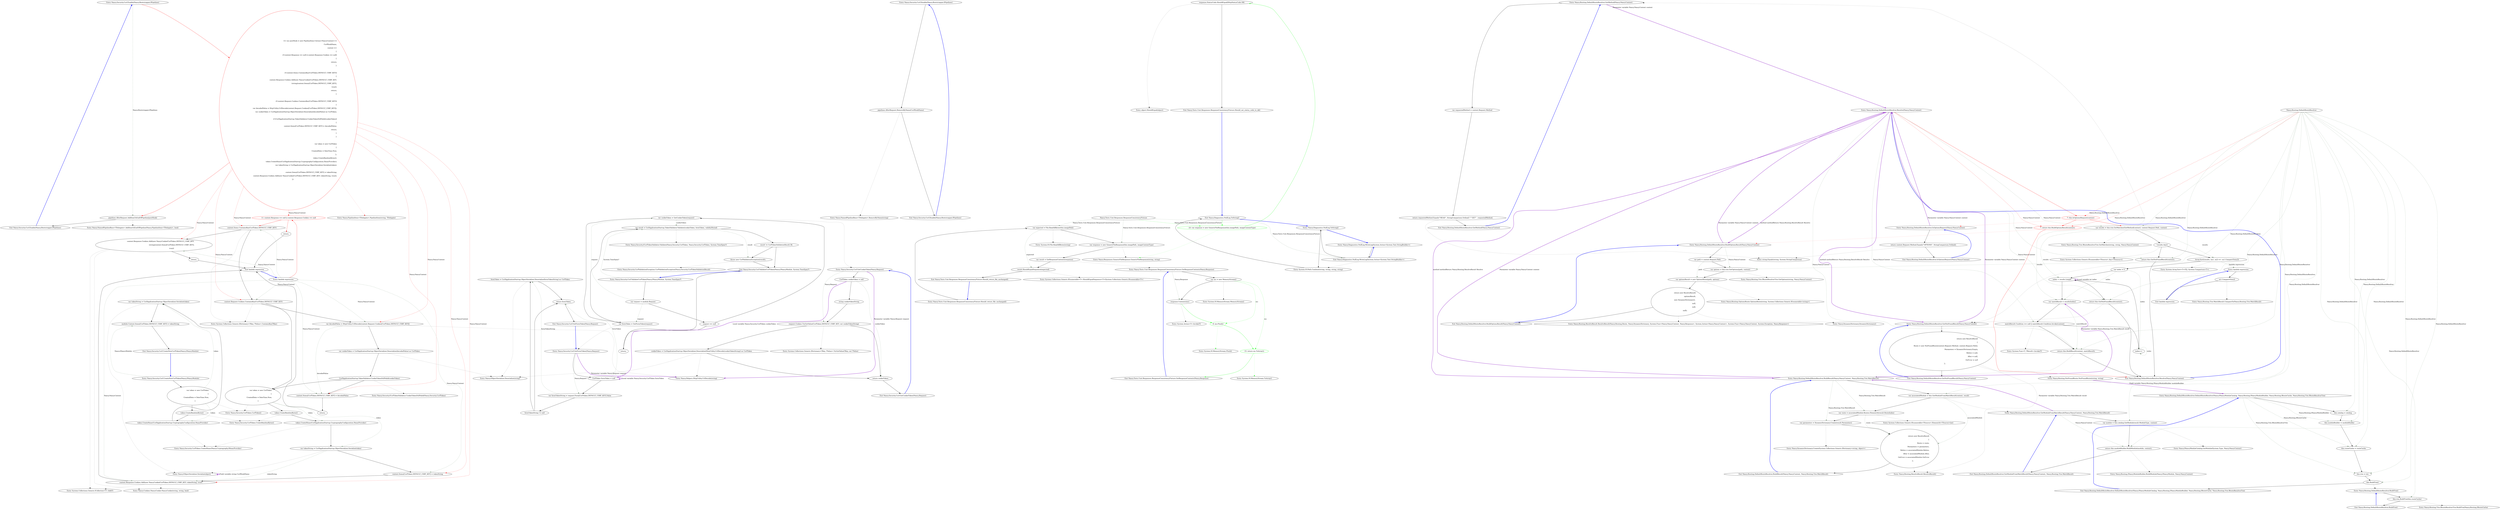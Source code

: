 digraph  {
n0 [cluster="Nancy.Security.Csrf.Enable(Nancy.Bootstrapper.IPipelines)", label="Entry Nancy.Security.Csrf.Enable(Nancy.Bootstrapper.IPipelines)", span="19-19"];
n1 [cluster="Nancy.Security.Csrf.Enable(Nancy.Bootstrapper.IPipelines)", color=red, community=0, label="13: var postHook = new PipelineItem<Action<NancyContext>>(\r\n                CsrfHookName,\r\n                context =>\r\n                {\r\n                    if (context.Response == null || context.Response.Cookies == null)\r\n                    {\r\n                        return;\r\n                    }\r\n\r\n                    if (context.Items.ContainsKey(CsrfToken.DEFAULT_CSRF_KEY))\r\n                    {\r\n                        context.Response.Cookies.Add(new NancyCookie(CsrfToken.DEFAULT_CSRF_KEY,\r\n                                                                     (string)context.Items[CsrfToken.DEFAULT_CSRF_KEY],\r\n                                                                     true));\r\n                        return;\r\n                    }\r\n\r\n                    if (context.Request.Cookies.ContainsKey(CsrfToken.DEFAULT_CSRF_KEY))\r\n                    {\r\n                        var decodedValue = HttpUtility.UrlDecode(context.Request.Cookies[CsrfToken.DEFAULT_CSRF_KEY]);\r\n                        var cookieToken = CsrfApplicationStartup.ObjectSerializer.Deserialize(decodedValue) as CsrfToken;\r\n\r\n                        if (CsrfApplicationStartup.TokenValidator.CookieTokenStillValid(cookieToken))\r\n                        {\r\n                            context.Items[CsrfToken.DEFAULT_CSRF_KEY] = decodedValue;\r\n                            return;\r\n                        }\r\n                    }\r\n\r\n                    var token = new CsrfToken\r\n                    {\r\n                        CreatedDate = DateTime.Now,\r\n                    };\r\n                    token.CreateRandomBytes();\r\n                    token.CreateHmac(CsrfApplicationStartup.CryptographyConfiguration.HmacProvider);\r\n                    var tokenString = CsrfApplicationStartup.ObjectSerializer.Serialize(token);\r\n\r\n                    context.Items[CsrfToken.DEFAULT_CSRF_KEY] = tokenString;\r\n                    context.Response.Cookies.Add(new NancyCookie(CsrfToken.DEFAULT_CSRF_KEY, tokenString, true));\r\n                })", span="21-60"];
n2 [cluster="Nancy.Security.Csrf.Enable(Nancy.Bootstrapper.IPipelines)", label="pipelines.AfterRequest.AddItemToEndOfPipeline(postHook)", span="62-62"];
n4 [cluster="Nancy.PipelineItem<TDelegate>.PipelineItem(string, TDelegate)", label="Entry Nancy.PipelineItem<TDelegate>.PipelineItem(string, TDelegate)", span="10-10"];
n7 [cluster="lambda expression", color=red, community=0, label="11: context.Response == null || context.Response.Cookies == null", span="25-25"];
n9 [cluster="lambda expression", label="context.Items.ContainsKey(CsrfToken.DEFAULT_CSRF_KEY)", span="30-30"];
n10 [cluster="lambda expression", label="context.Response.Cookies.Add(new NancyCookie(CsrfToken.DEFAULT_CSRF_KEY,\r\n                                                                     (string)context.Items[CsrfToken.DEFAULT_CSRF_KEY],\r\n                                                                     true))", span="32-34"];
n12 [cluster="lambda expression", label="context.Request.Cookies.ContainsKey(CsrfToken.DEFAULT_CSRF_KEY)", span="38-38"];
n13 [cluster="lambda expression", label="var decodedValue = HttpUtility.UrlDecode(context.Request.Cookies[CsrfToken.DEFAULT_CSRF_KEY])", span="40-40"];
n16 [cluster="lambda expression", label="context.Items[CsrfToken.DEFAULT_CSRF_KEY] = decodedValue", span="45-45"];
n22 [cluster="lambda expression", label="context.Items[CsrfToken.DEFAULT_CSRF_KEY] = tokenString", span="58-58"];
n23 [cluster="lambda expression", label="context.Response.Cookies.Add(new NancyCookie(CsrfToken.DEFAULT_CSRF_KEY, tokenString, true))", span="59-59"];
n3 [cluster="Nancy.Security.Csrf.Enable(Nancy.Bootstrapper.IPipelines)", label="Exit Nancy.Security.Csrf.Enable(Nancy.Bootstrapper.IPipelines)", span="19-19"];
n5 [cluster="Nancy.NamedPipelineBase<TDelegate>.AddItemToEndOfPipeline(Nancy.PipelineItem<TDelegate>, bool)", label="Entry Nancy.NamedPipelineBase<TDelegate>.AddItemToEndOfPipeline(Nancy.PipelineItem<TDelegate>, bool)", span="80-80"];
n6 [cluster="lambda expression", label="Entry lambda expression", span="23-60"];
n8 [cluster="lambda expression", label="return;", span="27-27"];
n25 [cluster="System.Collections.Generic.IDictionary<TKey, TValue>.ContainsKey(TKey)", label="Entry System.Collections.Generic.IDictionary<TKey, TValue>.ContainsKey(TKey)", span="0-0"];
n11 [cluster="lambda expression", label="return;", span="35-35"];
n26 [cluster="Nancy.Cookies.NancyCookie.NancyCookie(string, string, bool)", label="Entry Nancy.Cookies.NancyCookie.NancyCookie(string, string, bool)", span="15-15"];
n27 [cluster="System.Collections.Generic.ICollection<T>.Add(T)", label="Entry System.Collections.Generic.ICollection<T>.Add(T)", span="0-0"];
n18 [cluster="lambda expression", label="var token = new CsrfToken\r\n                    {\r\n                        CreatedDate = DateTime.Now,\r\n                    }", span="50-53"];
n14 [cluster="lambda expression", label="var cookieToken = CsrfApplicationStartup.ObjectSerializer.Deserialize(decodedValue) as CsrfToken", span="41-41"];
n28 [cluster="Nancy.Helpers.HttpUtility.UrlDecode(string)", label="Entry Nancy.Helpers.HttpUtility.UrlDecode(string)", span="103-103"];
n15 [cluster="lambda expression", label="CsrfApplicationStartup.TokenValidator.CookieTokenStillValid(cookieToken)", span="43-43"];
n29 [cluster="Nancy.IObjectSerializer.Deserialize(string)", label="Entry Nancy.IObjectSerializer.Deserialize(string)", span="19-19"];
n30 [cluster="Nancy.Security.ICsrfTokenValidator.CookieTokenStillValid(Nancy.Security.CsrfToken)", label="Entry Nancy.Security.ICsrfTokenValidator.CookieTokenStillValid(Nancy.Security.CsrfToken)", span="23-23"];
n17 [cluster="lambda expression", label="return;", span="46-46"];
n19 [cluster="lambda expression", label="token.CreateRandomBytes()", span="54-54"];
n31 [cluster="Nancy.Security.CsrfToken.CsrfToken()", label="Entry Nancy.Security.CsrfToken.CsrfToken()", span="9-9"];
n20 [cluster="lambda expression", label="token.CreateHmac(CsrfApplicationStartup.CryptographyConfiguration.HmacProvider)", span="55-55"];
n21 [cluster="lambda expression", label="var tokenString = CsrfApplicationStartup.ObjectSerializer.Serialize(token)", span="56-56"];
n32 [cluster="Nancy.Security.CsrfToken.CreateRandomBytes()", label="Entry Nancy.Security.CsrfToken.CreateRandomBytes()", span="40-40"];
n33 [cluster="Nancy.Security.CsrfToken.CreateHmac(Nancy.Cryptography.IHmacProvider)", label="Entry Nancy.Security.CsrfToken.CreateHmac(Nancy.Cryptography.IHmacProvider)", span="31-31"];
n34 [cluster="Nancy.IObjectSerializer.Serialize(object)", label="Entry Nancy.IObjectSerializer.Serialize(object)", span="12-12"];
n24 [cluster="lambda expression", label="Exit lambda expression", span="23-60"];
n35 [cluster="Nancy.Security.Csrf.Disable(Nancy.Bootstrapper.IPipelines)", label="Entry Nancy.Security.Csrf.Disable(Nancy.Bootstrapper.IPipelines)", span="69-69"];
n36 [cluster="Nancy.Security.Csrf.Disable(Nancy.Bootstrapper.IPipelines)", label="pipelines.AfterRequest.RemoveByName(CsrfHookName)", span="71-71"];
n37 [cluster="Nancy.Security.Csrf.Disable(Nancy.Bootstrapper.IPipelines)", label="Exit Nancy.Security.Csrf.Disable(Nancy.Bootstrapper.IPipelines)", span="69-69"];
n38 [cluster="Nancy.NamedPipelineBase<TDelegate>.RemoveByName(string)", label="Entry Nancy.NamedPipelineBase<TDelegate>.RemoveByName(string)", span="196-196"];
n39 [cluster="Nancy.Security.Csrf.CreateNewCsrfToken(Nancy.INancyModule)", label="Entry Nancy.Security.Csrf.CreateNewCsrfToken(Nancy.INancyModule)", span="80-80"];
n40 [cluster="Nancy.Security.Csrf.CreateNewCsrfToken(Nancy.INancyModule)", label="var token = new CsrfToken\r\n            {\r\n                CreatedDate = DateTime.Now,\r\n            }", span="82-85"];
n44 [cluster="Nancy.Security.Csrf.CreateNewCsrfToken(Nancy.INancyModule)", label="module.Context.Items[CsrfToken.DEFAULT_CSRF_KEY] = tokenString", span="91-91"];
n41 [cluster="Nancy.Security.Csrf.CreateNewCsrfToken(Nancy.INancyModule)", label="token.CreateRandomBytes()", span="86-86"];
n42 [cluster="Nancy.Security.Csrf.CreateNewCsrfToken(Nancy.INancyModule)", label="token.CreateHmac(CsrfApplicationStartup.CryptographyConfiguration.HmacProvider)", span="87-87"];
n43 [cluster="Nancy.Security.Csrf.CreateNewCsrfToken(Nancy.INancyModule)", label="var tokenString = CsrfApplicationStartup.ObjectSerializer.Serialize(token)", span="89-89"];
n45 [cluster="Nancy.Security.Csrf.CreateNewCsrfToken(Nancy.INancyModule)", label="Exit Nancy.Security.Csrf.CreateNewCsrfToken(Nancy.INancyModule)", span="80-80"];
n46 [cluster="Nancy.Security.Csrf.ValidateCsrfToken(Nancy.INancyModule, System.TimeSpan?)", label="Entry Nancy.Security.Csrf.ValidateCsrfToken(Nancy.INancyModule, System.TimeSpan?)", span="101-101"];
n47 [cluster="Nancy.Security.Csrf.ValidateCsrfToken(Nancy.INancyModule, System.TimeSpan?)", label="var request = module.Request", span="103-103"];
n52 [cluster="Nancy.Security.Csrf.ValidateCsrfToken(Nancy.INancyModule, System.TimeSpan?)", label="var result = CsrfApplicationStartup.TokenValidator.Validate(cookieToken, formToken, validityPeriod)", span="113-113"];
n48 [cluster="Nancy.Security.Csrf.ValidateCsrfToken(Nancy.INancyModule, System.TimeSpan?)", label="request == null", span="105-105"];
n50 [cluster="Nancy.Security.Csrf.ValidateCsrfToken(Nancy.INancyModule, System.TimeSpan?)", label="var cookieToken = GetCookieToken(request)", span="110-110"];
n51 [cluster="Nancy.Security.Csrf.ValidateCsrfToken(Nancy.INancyModule, System.TimeSpan?)", label="var formToken = GetFormToken(request)", span="111-111"];
n49 [cluster="Nancy.Security.Csrf.ValidateCsrfToken(Nancy.INancyModule, System.TimeSpan?)", label="return;", span="107-107"];
n56 [cluster="Nancy.Security.Csrf.GetCookieToken(Nancy.Request)", label="Entry Nancy.Security.Csrf.GetCookieToken(Nancy.Request)", span="134-134"];
n57 [cluster="Nancy.Security.Csrf.GetFormToken(Nancy.Request)", label="Entry Nancy.Security.Csrf.GetFormToken(Nancy.Request)", span="121-121"];
n53 [cluster="Nancy.Security.Csrf.ValidateCsrfToken(Nancy.INancyModule, System.TimeSpan?)", label="result != CsrfTokenValidationResult.Ok", span="115-115"];
n58 [cluster="Nancy.Security.ICsrfTokenValidator.Validate(Nancy.Security.CsrfToken, Nancy.Security.CsrfToken, System.TimeSpan?)", label="Entry Nancy.Security.ICsrfTokenValidator.Validate(Nancy.Security.CsrfToken, Nancy.Security.CsrfToken, System.TimeSpan?)", span="16-16"];
n54 [cluster="Nancy.Security.Csrf.ValidateCsrfToken(Nancy.INancyModule, System.TimeSpan?)", label="throw new CsrfValidationException(result);", span="117-117"];
n55 [cluster="Nancy.Security.Csrf.ValidateCsrfToken(Nancy.INancyModule, System.TimeSpan?)", label="Exit Nancy.Security.Csrf.ValidateCsrfToken(Nancy.INancyModule, System.TimeSpan?)", span="101-101"];
n59 [cluster="Nancy.Security.CsrfValidationException.CsrfValidationException(Nancy.Security.CsrfTokenValidationResult)", label="Entry Nancy.Security.CsrfValidationException.CsrfValidationException(Nancy.Security.CsrfTokenValidationResult)", span="8-8"];
n60 [cluster="Nancy.Security.Csrf.GetFormToken(Nancy.Request)", label="CsrfToken formToken = null", span="123-123"];
n61 [cluster="Nancy.Security.Csrf.GetFormToken(Nancy.Request)", label="var formTokenString = request.Form[CsrfToken.DEFAULT_CSRF_KEY].Value", span="125-125"];
n64 [cluster="Nancy.Security.Csrf.GetFormToken(Nancy.Request)", label="return formToken;", span="131-131"];
n62 [cluster="Nancy.Security.Csrf.GetFormToken(Nancy.Request)", label="formTokenString != null", span="126-126"];
n63 [cluster="Nancy.Security.Csrf.GetFormToken(Nancy.Request)", label="formToken = CsrfApplicationStartup.ObjectSerializer.Deserialize(formTokenString) as CsrfToken", span="128-128"];
n65 [cluster="Nancy.Security.Csrf.GetFormToken(Nancy.Request)", label="Exit Nancy.Security.Csrf.GetFormToken(Nancy.Request)", span="121-121"];
n66 [cluster="Nancy.Security.Csrf.GetCookieToken(Nancy.Request)", label="CsrfToken cookieToken = null", span="136-136"];
n68 [cluster="Nancy.Security.Csrf.GetCookieToken(Nancy.Request)", label="request.Cookies.TryGetValue(CsrfToken.DEFAULT_CSRF_KEY, out cookieTokenString)", span="139-139"];
n67 [cluster="Nancy.Security.Csrf.GetCookieToken(Nancy.Request)", label="string cookieTokenString", span="138-138"];
n70 [cluster="Nancy.Security.Csrf.GetCookieToken(Nancy.Request)", label="return cookieToken;", span="144-144"];
n69 [cluster="Nancy.Security.Csrf.GetCookieToken(Nancy.Request)", label="cookieToken = CsrfApplicationStartup.ObjectSerializer.Deserialize(HttpUtility.UrlDecode(cookieTokenString)) as CsrfToken", span="141-141"];
n72 [cluster="System.Collections.Generic.IDictionary<TKey, TValue>.TryGetValue(TKey, out TValue)", label="Entry System.Collections.Generic.IDictionary<TKey, TValue>.TryGetValue(TKey, out TValue)", span="0-0"];
n71 [cluster="Nancy.Security.Csrf.GetCookieToken(Nancy.Request)", label="Exit Nancy.Security.Csrf.GetCookieToken(Nancy.Request)", span="134-134"];
m0_9 [cluster="object.ShouldEqual(object)", file="CsrfFixture.cs", label="Entry object.ShouldEqual(object)", span="80-80"];
m0_26 [cluster="System.IO.MemoryStream.Flush()", file="CsrfFixture.cs", label="Entry System.IO.MemoryStream.Flush()", span="0-0"];
m0_18 [cluster="System.Collections.Generic.IEnumerable<T>.ShouldEqualSequence<T>(System.Collections.Generic.IEnumerable<T>)", file="CsrfFixture.cs", label="Entry System.Collections.Generic.IEnumerable<T>.ShouldEqualSequence<T>(System.Collections.Generic.IEnumerable<T>)", span="95-95"];
m0_16 [cluster="System.IO.File.ReadAllBytes(string)", file="CsrfFixture.cs", label="Entry System.IO.File.ReadAllBytes(string)", span="0-0"];
m0_17 [cluster="Nancy.Tests.Unit.Responses.ResponseConsistencyFixture.GetResponseContents(Nancy.Response)", file="CsrfFixture.cs", label="Entry Nancy.Tests.Unit.Responses.ResponseConsistencyFixture.GetResponseContents(Nancy.Response)", span="41-41"];
m0_21 [cluster="Nancy.Tests.Unit.Responses.ResponseConsistencyFixture.GetResponseContents(Nancy.Response)", color=green, community=0, file="CsrfFixture.cs", label="8: ms.Flush()", span="45-45"];
m0_19 [cluster="Nancy.Tests.Unit.Responses.ResponseConsistencyFixture.GetResponseContents(Nancy.Response)", file="CsrfFixture.cs", label="var ms = new MemoryStream()", span="43-43"];
m0_20 [cluster="Nancy.Tests.Unit.Responses.ResponseConsistencyFixture.GetResponseContents(Nancy.Response)", file="CsrfFixture.cs", label="response.Contents(ms)", span="44-44"];
m0_22 [cluster="Nancy.Tests.Unit.Responses.ResponseConsistencyFixture.GetResponseContents(Nancy.Response)", color=green, community=0, file="CsrfFixture.cs", label="15: return ms.ToArray();", span="47-47"];
m0_23 [cluster="Nancy.Tests.Unit.Responses.ResponseConsistencyFixture.GetResponseContents(Nancy.Response)", file="CsrfFixture.cs", label="Exit Nancy.Tests.Unit.Responses.ResponseConsistencyFixture.GetResponseContents(Nancy.Response)", span="41-41"];
m0_8 [cluster="Nancy.Responses.GenericFileResponse.GenericFileResponse(string, string)", file="CsrfFixture.cs", label="Entry Nancy.Responses.GenericFileResponse.GenericFileResponse(string, string)", span="12-12"];
m0_27 [cluster="System.IO.MemoryStream.ToArray()", file="CsrfFixture.cs", label="Entry System.IO.MemoryStream.ToArray()", span="0-0"];
m0_24 [cluster="System.IO.MemoryStream.MemoryStream()", file="CsrfFixture.cs", label="Entry System.IO.MemoryStream.MemoryStream()", span="0-0"];
m0_0 [cluster="Nancy.Diagnostics.NullLog.WriteLog(System.Action<System.Text.StringBuilder>)", file="CsrfFixture.cs", label="Entry Nancy.Diagnostics.NullLog.WriteLog(System.Action<System.Text.StringBuilder>)", span="7-7"];
m0_1 [cluster="Nancy.Diagnostics.NullLog.WriteLog(System.Action<System.Text.StringBuilder>)", file="CsrfFixture.cs", label="Exit Nancy.Diagnostics.NullLog.WriteLog(System.Action<System.Text.StringBuilder>)", span="7-7"];
m0_2 [cluster="Nancy.Diagnostics.NullLog.ToString()", file="CsrfFixture.cs", label="Entry Nancy.Diagnostics.NullLog.ToString()", span="11-11"];
m0_25 [cluster="System.Action<T>.Invoke(T)", file="CsrfFixture.cs", label="Entry System.Action<T>.Invoke(T)", span="0-0"];
m0_10 [cluster="Nancy.Tests.Unit.Responses.ResponseConsistencyFixture.Should_return_file_unchanged()", file="CsrfFixture.cs", label="Entry Nancy.Tests.Unit.Responses.ResponseConsistencyFixture.Should_return_file_unchanged()", span="28-28"];
m0_11 [cluster="Nancy.Tests.Unit.Responses.ResponseConsistencyFixture.Should_return_file_unchanged()", file="CsrfFixture.cs", label="var expected = File.ReadAllBytes(this.imagePath)", span="31-31"];
m0_12 [cluster="Nancy.Tests.Unit.Responses.ResponseConsistencyFixture.Should_return_file_unchanged()", file="CsrfFixture.cs", label="var response = new GenericFileResponse(this.imagePath, imageContentType)", span="32-32"];
m0_14 [cluster="Nancy.Tests.Unit.Responses.ResponseConsistencyFixture.Should_return_file_unchanged()", file="CsrfFixture.cs", label="result.ShouldEqualSequence(expected)", span="38-38"];
m0_13 [cluster="Nancy.Tests.Unit.Responses.ResponseConsistencyFixture.Should_return_file_unchanged()", file="CsrfFixture.cs", label="var result = GetResponseContents(response)", span="35-35"];
m0_15 [cluster="Nancy.Tests.Unit.Responses.ResponseConsistencyFixture.Should_return_file_unchanged()", file="CsrfFixture.cs", label="Exit Nancy.Tests.Unit.Responses.ResponseConsistencyFixture.Should_return_file_unchanged()", span="28-28"];
m0_4 [cluster="Nancy.Diagnostics.NullLog.ToString()", file="CsrfFixture.cs", label="Exit Nancy.Diagnostics.NullLog.ToString()", span="11-11"];
m0_5 [cluster="Nancy.Tests.Unit.Responses.ResponseConsistencyFixture.Should_set_status_code_to_ok()", color=green, community=0, file="CsrfFixture.cs", label="23: var response = new GenericFileResponse(this.imagePath, imageContentType)", span="21-21"];
m0_6 [cluster="Nancy.Tests.Unit.Responses.ResponseConsistencyFixture.Should_set_status_code_to_ok()", file="CsrfFixture.cs", label="response.StatusCode.ShouldEqual(HttpStatusCode.OK)", span="24-24"];
m0_7 [cluster="Nancy.Tests.Unit.Responses.ResponseConsistencyFixture.Should_set_status_code_to_ok()", file="CsrfFixture.cs", label="Exit Nancy.Tests.Unit.Responses.ResponseConsistencyFixture.Should_set_status_code_to_ok()", span="18-18"];
m0_3 [cluster="System.IO.Path.Combine(string, string, string, string)", file="CsrfFixture.cs", label="Entry System.IO.Path.Combine(string, string, string, string)", span="0-0"];
m0_28 [file="CsrfFixture.cs", label="Nancy.Tests.Unit.Responses.ResponseConsistencyFixture", span=""];
m1_28 [cluster="Nancy.Routing.DefaultRouteResolver.GetMethod(Nancy.NancyContext)", file="DefaultRouteResolver.cs", label="Entry Nancy.Routing.DefaultRouteResolver.GetMethod(Nancy.NancyContext)", span="120-120"];
m1_68 [cluster="Nancy.Routing.DefaultRouteResolver.GetMethod(Nancy.NancyContext)", file="DefaultRouteResolver.cs", label="var requestedMethod = context.Request.Method", span="122-122"];
m1_69 [cluster="Nancy.Routing.DefaultRouteResolver.GetMethod(Nancy.NancyContext)", file="DefaultRouteResolver.cs", label="return requestedMethod.Equals(''HEAD'', StringComparison.Ordinal) ? ''GET'' : requestedMethod;", span="124-124"];
m1_70 [cluster="Nancy.Routing.DefaultRouteResolver.GetMethod(Nancy.NancyContext)", file="DefaultRouteResolver.cs", label="Exit Nancy.Routing.DefaultRouteResolver.GetMethod(Nancy.NancyContext)", span="120-120"];
m1_10 [cluster="Nancy.Routing.Trie.IRouteResolverTrie.BuildTrie(Nancy.Routing.IRouteCache)", file="DefaultRouteResolver.cs", label="Entry Nancy.Routing.Trie.IRouteResolverTrie.BuildTrie(Nancy.Routing.IRouteCache)", span="13-13"];
m1_11 [cluster="Nancy.Routing.DefaultRouteResolver.Resolve(Nancy.NancyContext)", file="DefaultRouteResolver.cs", label="Entry Nancy.Routing.DefaultRouteResolver.Resolve(Nancy.NancyContext)", span="35-35"];
m1_12 [cluster="Nancy.Routing.DefaultRouteResolver.Resolve(Nancy.NancyContext)", color=red, community=0, file="DefaultRouteResolver.cs", label="7: this.IsOptionsRequest(context)", span="37-37"];
m1_13 [cluster="Nancy.Routing.DefaultRouteResolver.Resolve(Nancy.NancyContext)", color=red, community=0, file="DefaultRouteResolver.cs", label="7: return this.BuildOptionsResult(context);", span="39-39"];
m1_14 [cluster="Nancy.Routing.DefaultRouteResolver.Resolve(Nancy.NancyContext)", file="DefaultRouteResolver.cs", label="var results = this.trie.GetMatches(GetMethod(context), context.Request.Path, context)", span="42-42"];
m1_16 [cluster="Nancy.Routing.DefaultRouteResolver.Resolve(Nancy.NancyContext)", file="DefaultRouteResolver.cs", label="return this.GetNotFoundResult(context);", span="46-46"];
m1_21 [cluster="Nancy.Routing.DefaultRouteResolver.Resolve(Nancy.NancyContext)", file="DefaultRouteResolver.cs", label="matchResult.Condition == null || matchResult.Condition.Invoke(context)", span="55-55"];
m1_22 [cluster="Nancy.Routing.DefaultRouteResolver.Resolve(Nancy.NancyContext)", file="DefaultRouteResolver.cs", label="return this.BuildResult(context, matchResult);", span="57-57"];
m1_24 [cluster="Nancy.Routing.DefaultRouteResolver.Resolve(Nancy.NancyContext)", file="DefaultRouteResolver.cs", label="return this.GetNotFoundResult(context);", span="61-61"];
m1_15 [cluster="Nancy.Routing.DefaultRouteResolver.Resolve(Nancy.NancyContext)", file="DefaultRouteResolver.cs", label="!results.Any()", span="44-44"];
m1_17 [cluster="Nancy.Routing.DefaultRouteResolver.Resolve(Nancy.NancyContext)", file="DefaultRouteResolver.cs", label="Array.Sort(results, (m1, m2) => -m1.CompareTo(m2))", span="50-50"];
m1_19 [cluster="Nancy.Routing.DefaultRouteResolver.Resolve(Nancy.NancyContext)", file="DefaultRouteResolver.cs", label="index < results.Length", span="52-52"];
m1_20 [cluster="Nancy.Routing.DefaultRouteResolver.Resolve(Nancy.NancyContext)", file="DefaultRouteResolver.cs", label="var matchResult = results[index]", span="54-54"];
m1_18 [cluster="Nancy.Routing.DefaultRouteResolver.Resolve(Nancy.NancyContext)", file="DefaultRouteResolver.cs", label="var index = 0", span="52-52"];
m1_23 [cluster="Nancy.Routing.DefaultRouteResolver.Resolve(Nancy.NancyContext)", file="DefaultRouteResolver.cs", label="index++", span="52-52"];
m1_25 [cluster="Nancy.Routing.DefaultRouteResolver.Resolve(Nancy.NancyContext)", file="DefaultRouteResolver.cs", label="Exit Nancy.Routing.DefaultRouteResolver.Resolve(Nancy.NancyContext)", span="35-35"];
m1_67 [cluster="Nancy.Routing.NotFoundRoute.NotFoundRoute(string, string)", file="DefaultRouteResolver.cs", label="Entry Nancy.Routing.NotFoundRoute.NotFoundRoute(string, string)", span="14-14"];
m1_29 [cluster="Nancy.Routing.Trie.IRouteResolverTrie.GetMatches(string, string, Nancy.NancyContext)", file="DefaultRouteResolver.cs", label="Entry Nancy.Routing.Trie.IRouteResolverTrie.GetMatches(string, string, Nancy.NancyContext)", span="22-22"];
m1_46 [cluster="Nancy.Routing.ResolveResult.ResolveResult(Nancy.Routing.Route, Nancy.DynamicDictionary, System.Func<Nancy.NancyContext, Nancy.Response>, System.Action<Nancy.NancyContext>, System.Func<Nancy.NancyContext, System.Exception, Nancy.Response>)", file="DefaultRouteResolver.cs", label="Entry Nancy.Routing.ResolveResult.ResolveResult(Nancy.Routing.Route, Nancy.DynamicDictionary, System.Func<Nancy.NancyContext, Nancy.Response>, System.Action<Nancy.NancyContext>, System.Func<Nancy.NancyContext, System.Exception, Nancy.Response>)", span="39-39"];
m1_38 [cluster="Nancy.Routing.Trie.MatchResult.CompareTo(Nancy.Routing.Trie.MatchResult)", file="DefaultRouteResolver.cs", label="Entry Nancy.Routing.Trie.MatchResult.CompareTo(Nancy.Routing.Trie.MatchResult)", span="58-58"];
m1_44 [cluster="Nancy.Routing.Trie.IRouteResolverTrie.GetOptions(string, Nancy.NancyContext)", file="DefaultRouteResolver.cs", label="Entry Nancy.Routing.Trie.IRouteResolverTrie.GetOptions(string, Nancy.NancyContext)", span="30-30"];
m1_33 [cluster="System.Func<T, TResult>.Invoke(T)", file="DefaultRouteResolver.cs", label="Entry System.Func<T, TResult>.Invoke(T)", span="0-0"];
m1_30 [cluster="System.Collections.Generic.IEnumerable<TSource>.Any<TSource>()", file="DefaultRouteResolver.cs", label="Entry System.Collections.Generic.IEnumerable<TSource>.Any<TSource>()", span="0-0"];
m1_64 [cluster="Nancy.Routing.INancyModuleBuilder.BuildModule(Nancy.INancyModule, Nancy.NancyContext)", file="DefaultRouteResolver.cs", label="Entry Nancy.Routing.INancyModuleBuilder.BuildModule(Nancy.INancyModule, Nancy.NancyContext)", span="13-13"];
m1_0 [cluster="Nancy.Routing.DefaultRouteResolver.DefaultRouteResolver(Nancy.INancyModuleCatalog, Nancy.Routing.INancyModuleBuilder, Nancy.Routing.IRouteCache, Nancy.Routing.Trie.IRouteResolverTrie)", file="DefaultRouteResolver.cs", label="Entry Nancy.Routing.DefaultRouteResolver.DefaultRouteResolver(Nancy.INancyModuleCatalog, Nancy.Routing.INancyModuleBuilder, Nancy.Routing.IRouteCache, Nancy.Routing.Trie.IRouteResolverTrie)", span="20-20"];
m1_1 [cluster="Nancy.Routing.DefaultRouteResolver.DefaultRouteResolver(Nancy.INancyModuleCatalog, Nancy.Routing.INancyModuleBuilder, Nancy.Routing.IRouteCache, Nancy.Routing.Trie.IRouteResolverTrie)", file="DefaultRouteResolver.cs", label="this.catalog = catalog", span="22-22"];
m1_2 [cluster="Nancy.Routing.DefaultRouteResolver.DefaultRouteResolver(Nancy.INancyModuleCatalog, Nancy.Routing.INancyModuleBuilder, Nancy.Routing.IRouteCache, Nancy.Routing.Trie.IRouteResolverTrie)", file="DefaultRouteResolver.cs", label="this.moduleBuilder = moduleBuilder", span="23-23"];
m1_3 [cluster="Nancy.Routing.DefaultRouteResolver.DefaultRouteResolver(Nancy.INancyModuleCatalog, Nancy.Routing.INancyModuleBuilder, Nancy.Routing.IRouteCache, Nancy.Routing.Trie.IRouteResolverTrie)", file="DefaultRouteResolver.cs", label="this.routeCache = routeCache", span="24-24"];
m1_4 [cluster="Nancy.Routing.DefaultRouteResolver.DefaultRouteResolver(Nancy.INancyModuleCatalog, Nancy.Routing.INancyModuleBuilder, Nancy.Routing.IRouteCache, Nancy.Routing.Trie.IRouteResolverTrie)", file="DefaultRouteResolver.cs", label="this.trie = trie", span="25-25"];
m1_5 [cluster="Nancy.Routing.DefaultRouteResolver.DefaultRouteResolver(Nancy.INancyModuleCatalog, Nancy.Routing.INancyModuleBuilder, Nancy.Routing.IRouteCache, Nancy.Routing.Trie.IRouteResolverTrie)", file="DefaultRouteResolver.cs", label="this.BuildTrie()", span="27-27"];
m1_6 [cluster="Nancy.Routing.DefaultRouteResolver.DefaultRouteResolver(Nancy.INancyModuleCatalog, Nancy.Routing.INancyModuleBuilder, Nancy.Routing.IRouteCache, Nancy.Routing.Trie.IRouteResolverTrie)", file="DefaultRouteResolver.cs", label="Exit Nancy.Routing.DefaultRouteResolver.DefaultRouteResolver(Nancy.INancyModuleCatalog, Nancy.Routing.INancyModuleBuilder, Nancy.Routing.IRouteCache, Nancy.Routing.Trie.IRouteResolverTrie)", span="20-20"];
m1_27 [cluster="Nancy.Routing.DefaultRouteResolver.BuildOptionsResult(Nancy.NancyContext)", file="DefaultRouteResolver.cs", label="Entry Nancy.Routing.DefaultRouteResolver.BuildOptionsResult(Nancy.NancyContext)", span="64-64"];
m1_39 [cluster="Nancy.Routing.DefaultRouteResolver.BuildOptionsResult(Nancy.NancyContext)", file="DefaultRouteResolver.cs", label="var path = context.Request.Path", span="66-66"];
m1_40 [cluster="Nancy.Routing.DefaultRouteResolver.BuildOptionsResult(Nancy.NancyContext)", file="DefaultRouteResolver.cs", label="var options = this.trie.GetOptions(path, context)", span="68-68"];
m1_41 [cluster="Nancy.Routing.DefaultRouteResolver.BuildOptionsResult(Nancy.NancyContext)", file="DefaultRouteResolver.cs", label="var optionsResult = new OptionsRoute(path, options)", span="70-70"];
m1_42 [cluster="Nancy.Routing.DefaultRouteResolver.BuildOptionsResult(Nancy.NancyContext)", file="DefaultRouteResolver.cs", label="return new ResolveResult(\r\n                            optionsResult,\r\n                            new DynamicDictionary(), \r\n                            null,\r\n                            null,\r\n                            null);", span="72-77"];
m1_43 [cluster="Nancy.Routing.DefaultRouteResolver.BuildOptionsResult(Nancy.NancyContext)", file="DefaultRouteResolver.cs", label="Exit Nancy.Routing.DefaultRouteResolver.BuildOptionsResult(Nancy.NancyContext)", span="64-64"];
m1_26 [cluster="Nancy.Routing.DefaultRouteResolver.IsOptionsRequest(Nancy.NancyContext)", file="DefaultRouteResolver.cs", label="Entry Nancy.Routing.DefaultRouteResolver.IsOptionsRequest(Nancy.NancyContext)", span="80-80"];
m1_48 [cluster="Nancy.Routing.DefaultRouteResolver.IsOptionsRequest(Nancy.NancyContext)", file="DefaultRouteResolver.cs", label="return context.Request.Method.Equals(''OPTIONS'', StringComparison.Ordinal);", span="82-82"];
m1_49 [cluster="Nancy.Routing.DefaultRouteResolver.IsOptionsRequest(Nancy.NancyContext)", file="DefaultRouteResolver.cs", label="Exit Nancy.Routing.DefaultRouteResolver.IsOptionsRequest(Nancy.NancyContext)", span="80-80"];
m1_32 [cluster="System.Array.Sort<T>(T[], System.Comparison<T>)", file="DefaultRouteResolver.cs", label="Entry System.Array.Sort<T>(T[], System.Comparison<T>)", span="0-0"];
m1_34 [cluster="Nancy.Routing.DefaultRouteResolver.BuildResult(Nancy.NancyContext, Nancy.Routing.Trie.MatchResult)", file="DefaultRouteResolver.cs", label="Entry Nancy.Routing.DefaultRouteResolver.BuildResult(Nancy.NancyContext, Nancy.Routing.Trie.MatchResult)", span="85-85"];
m1_51 [cluster="Nancy.Routing.DefaultRouteResolver.BuildResult(Nancy.NancyContext, Nancy.Routing.Trie.MatchResult)", file="DefaultRouteResolver.cs", label="var associatedModule = this.GetModuleFromMatchResult(context, result)", span="87-87"];
m1_52 [cluster="Nancy.Routing.DefaultRouteResolver.BuildResult(Nancy.NancyContext, Nancy.Routing.Trie.MatchResult)", file="DefaultRouteResolver.cs", label="var route = associatedModule.Routes.ElementAt(result.RouteIndex)", span="88-88"];
m1_53 [cluster="Nancy.Routing.DefaultRouteResolver.BuildResult(Nancy.NancyContext, Nancy.Routing.Trie.MatchResult)", file="DefaultRouteResolver.cs", label="var parameters = DynamicDictionary.Create(result.Parameters)", span="89-89"];
m1_54 [cluster="Nancy.Routing.DefaultRouteResolver.BuildResult(Nancy.NancyContext, Nancy.Routing.Trie.MatchResult)", file="DefaultRouteResolver.cs", label="return new ResolveResult\r\n            {\r\n                Route = route,\r\n                Parameters = parameters,\r\n                Before = associatedModule.Before,\r\n                After = associatedModule.After,\r\n                OnError = associatedModule.OnError\r\n            };", span="91-98"];
m1_55 [cluster="Nancy.Routing.DefaultRouteResolver.BuildResult(Nancy.NancyContext, Nancy.Routing.Trie.MatchResult)", file="DefaultRouteResolver.cs", label="Exit Nancy.Routing.DefaultRouteResolver.BuildResult(Nancy.NancyContext, Nancy.Routing.Trie.MatchResult)", span="85-85"];
m1_59 [cluster="Nancy.Routing.ResolveResult.ResolveResult()", file="DefaultRouteResolver.cs", label="Entry Nancy.Routing.ResolveResult.ResolveResult()", span="34-34"];
m1_58 [cluster="Nancy.DynamicDictionary.Create(System.Collections.Generic.IDictionary<string, object>)", file="DefaultRouteResolver.cs", label="Entry Nancy.DynamicDictionary.Create(System.Collections.Generic.IDictionary<string, object>)", span="32-32"];
m1_56 [cluster="Nancy.Routing.DefaultRouteResolver.GetModuleFromMatchResult(Nancy.NancyContext, Nancy.Routing.Trie.MatchResult)", file="DefaultRouteResolver.cs", label="Entry Nancy.Routing.DefaultRouteResolver.GetModuleFromMatchResult(Nancy.NancyContext, Nancy.Routing.Trie.MatchResult)", span="101-101"];
m1_60 [cluster="Nancy.Routing.DefaultRouteResolver.GetModuleFromMatchResult(Nancy.NancyContext, Nancy.Routing.Trie.MatchResult)", file="DefaultRouteResolver.cs", label="var module = this.catalog.GetModule(result.ModuleType, context)", span="103-103"];
m1_61 [cluster="Nancy.Routing.DefaultRouteResolver.GetModuleFromMatchResult(Nancy.NancyContext, Nancy.Routing.Trie.MatchResult)", file="DefaultRouteResolver.cs", label="return this.moduleBuilder.BuildModule(module, context);", span="105-105"];
m1_62 [cluster="Nancy.Routing.DefaultRouteResolver.GetModuleFromMatchResult(Nancy.NancyContext, Nancy.Routing.Trie.MatchResult)", file="DefaultRouteResolver.cs", label="Exit Nancy.Routing.DefaultRouteResolver.GetModuleFromMatchResult(Nancy.NancyContext, Nancy.Routing.Trie.MatchResult)", span="101-101"];
m1_50 [cluster="string.Equals(string, System.StringComparison)", file="DefaultRouteResolver.cs", label="Entry string.Equals(string, System.StringComparison)", span="0-0"];
m1_35 [cluster="lambda expression", file="DefaultRouteResolver.cs", label="Entry lambda expression", span="50-50"];
m1_36 [cluster="lambda expression", file="DefaultRouteResolver.cs", label="-m1.CompareTo(m2)", span="50-50"];
m1_37 [cluster="lambda expression", file="DefaultRouteResolver.cs", label="Exit lambda expression", span="50-50"];
m1_7 [cluster="Nancy.Routing.DefaultRouteResolver.BuildTrie()", file="DefaultRouteResolver.cs", label="Entry Nancy.Routing.DefaultRouteResolver.BuildTrie()", span="30-30"];
m1_8 [cluster="Nancy.Routing.DefaultRouteResolver.BuildTrie()", file="DefaultRouteResolver.cs", label="this.trie.BuildTrie(this.routeCache)", span="32-32"];
m1_9 [cluster="Nancy.Routing.DefaultRouteResolver.BuildTrie()", file="DefaultRouteResolver.cs", label="Exit Nancy.Routing.DefaultRouteResolver.BuildTrie()", span="30-30"];
m1_45 [cluster="Nancy.Routing.OptionsRoute.OptionsRoute(string, System.Collections.Generic.IEnumerable<string>)", file="DefaultRouteResolver.cs", label="Entry Nancy.Routing.OptionsRoute.OptionsRoute(string, System.Collections.Generic.IEnumerable<string>)", span="9-9"];
m1_63 [cluster="Nancy.INancyModuleCatalog.GetModule(System.Type, Nancy.NancyContext)", file="DefaultRouteResolver.cs", label="Entry Nancy.INancyModuleCatalog.GetModule(System.Type, Nancy.NancyContext)", span="23-23"];
m1_57 [cluster="System.Collections.Generic.IEnumerable<TSource>.ElementAt<TSource>(int)", file="DefaultRouteResolver.cs", label="Entry System.Collections.Generic.IEnumerable<TSource>.ElementAt<TSource>(int)", span="0-0"];
m1_47 [cluster="Nancy.DynamicDictionary.DynamicDictionary()", file="DefaultRouteResolver.cs", label="Entry Nancy.DynamicDictionary.DynamicDictionary()", span="10-10"];
m1_31 [cluster="Nancy.Routing.DefaultRouteResolver.GetNotFoundResult(Nancy.NancyContext)", file="DefaultRouteResolver.cs", label="Entry Nancy.Routing.DefaultRouteResolver.GetNotFoundResult(Nancy.NancyContext)", span="108-108"];
m1_65 [cluster="Nancy.Routing.DefaultRouteResolver.GetNotFoundResult(Nancy.NancyContext)", file="DefaultRouteResolver.cs", label="return new ResolveResult\r\n            {\r\n                Route = new NotFoundRoute(context.Request.Method, context.Request.Path),\r\n                Parameters = DynamicDictionary.Empty,\r\n                Before = null,\r\n                After = null,\r\n                OnError = null\r\n            };", span="110-117"];
m1_66 [cluster="Nancy.Routing.DefaultRouteResolver.GetNotFoundResult(Nancy.NancyContext)", file="DefaultRouteResolver.cs", label="Exit Nancy.Routing.DefaultRouteResolver.GetNotFoundResult(Nancy.NancyContext)", span="108-108"];
m1_71 [file="DefaultRouteResolver.cs", label="Nancy.Routing.DefaultRouteResolver", span=""];
n0 -> n1  [color=red, key=0, style=solid];
n0 -> n2  [color=darkseagreen4, key=1, label="Nancy.Bootstrapper.IPipelines", style=dashed];
n1 -> n2  [color=red, key=0, style=solid];
n1 -> n4  [color=red, key=2, style=dotted];
n1 -> n7  [color=red, key=1, label="Nancy.NancyContext", style=dashed];
n1 -> n9  [color=red, key=1, label="Nancy.NancyContext", style=dashed];
n1 -> n10  [color=red, key=1, label="Nancy.NancyContext", style=dashed];
n1 -> n12  [color=red, key=1, label="Nancy.NancyContext", style=dashed];
n1 -> n13  [color=red, key=1, label="Nancy.NancyContext", style=dashed];
n1 -> n16  [color=red, key=1, label="Nancy.NancyContext", style=dashed];
n1 -> n22  [color=red, key=1, label="Nancy.NancyContext", style=dashed];
n1 -> n23  [color=red, key=1, label="Nancy.NancyContext", style=dashed];
n2 -> n3  [key=0, style=solid];
n2 -> n5  [key=2, style=dotted];
n7 -> n8  [color=red, key=0, style=solid];
n7 -> n9  [color=red, key=0, style=solid];
n9 -> n10  [key=0, style=solid];
n9 -> n12  [key=0, style=solid];
n9 -> n25  [key=2, style=dotted];
n10 -> n11  [key=0, style=solid];
n10 -> n26  [key=2, style=dotted];
n10 -> n27  [key=2, style=dotted];
n12 -> n13  [key=0, style=solid];
n12 -> n18  [key=0, style=solid];
n12 -> n25  [key=2, style=dotted];
n13 -> n14  [key=0, style=solid];
n13 -> n28  [key=2, style=dotted];
n13 -> n16  [color=darkseagreen4, key=1, label=decodedValue, style=dashed];
n16 -> n17  [key=0, style=solid];
n22 -> n23  [key=0, style=solid];
n23 -> n24  [key=0, style=solid];
n23 -> n26  [key=2, style=dotted];
n23 -> n27  [key=2, style=dotted];
n3 -> n0  [color=blue, key=0, style=bold];
n6 -> n7  [color=red, key=0, style=solid];
n6 -> n9  [color=darkseagreen4, key=1, label="Nancy.NancyContext", style=dashed];
n6 -> n10  [color=darkseagreen4, key=1, label="Nancy.NancyContext", style=dashed];
n6 -> n12  [color=darkseagreen4, key=1, label="Nancy.NancyContext", style=dashed];
n6 -> n13  [color=darkseagreen4, key=1, label="Nancy.NancyContext", style=dashed];
n6 -> n16  [color=darkseagreen4, key=1, label="Nancy.NancyContext", style=dashed];
n6 -> n22  [color=darkseagreen4, key=1, label="Nancy.NancyContext", style=dashed];
n6 -> n23  [color=darkseagreen4, key=1, label="Nancy.NancyContext", style=dashed];
n8 -> n24  [key=0, style=solid];
n11 -> n24  [key=0, style=solid];
n18 -> n19  [key=0, style=solid];
n18 -> n31  [key=2, style=dotted];
n18 -> n20  [color=darkseagreen4, key=1, label=token, style=dashed];
n18 -> n21  [color=darkseagreen4, key=1, label=token, style=dashed];
n14 -> n15  [key=0, style=solid];
n14 -> n29  [key=2, style=dotted];
n15 -> n16  [key=0, style=solid];
n15 -> n18  [key=0, style=solid];
n15 -> n30  [key=2, style=dotted];
n17 -> n24  [key=0, style=solid];
n19 -> n20  [key=0, style=solid];
n19 -> n32  [key=2, style=dotted];
n20 -> n21  [key=0, style=solid];
n20 -> n33  [key=2, style=dotted];
n21 -> n22  [key=0, style=solid];
n21 -> n34  [key=2, style=dotted];
n21 -> n23  [color=darkseagreen4, key=1, label=tokenString, style=dashed];
n34 -> n34  [color=darkorchid, key=3, label="Field variable string CsrfHookName", style=bold];
n24 -> n6  [color=blue, key=0, style=bold];
n35 -> n36  [key=0, style=solid];
n36 -> n37  [key=0, style=solid];
n36 -> n38  [key=2, style=dotted];
n37 -> n35  [color=blue, key=0, style=bold];
n39 -> n40  [key=0, style=solid];
n39 -> n44  [color=darkseagreen4, key=1, label="Nancy.INancyModule", style=dashed];
n40 -> n41  [key=0, style=solid];
n40 -> n31  [key=2, style=dotted];
n40 -> n42  [color=darkseagreen4, key=1, label=token, style=dashed];
n40 -> n43  [color=darkseagreen4, key=1, label=token, style=dashed];
n44 -> n45  [key=0, style=solid];
n41 -> n42  [key=0, style=solid];
n41 -> n32  [key=2, style=dotted];
n42 -> n43  [key=0, style=solid];
n42 -> n33  [key=2, style=dotted];
n43 -> n44  [key=0, style=solid];
n43 -> n34  [key=2, style=dotted];
n45 -> n39  [color=blue, key=0, style=bold];
n46 -> n47  [key=0, style=solid];
n46 -> n52  [color=darkseagreen4, key=1, label="System.TimeSpan?", style=dashed];
n47 -> n48  [key=0, style=solid];
n47 -> n50  [color=darkseagreen4, key=1, label=request, style=dashed];
n47 -> n51  [color=darkseagreen4, key=1, label=request, style=dashed];
n52 -> n53  [key=0, style=solid];
n52 -> n58  [key=2, style=dotted];
n52 -> n54  [color=darkseagreen4, key=1, label=result, style=dashed];
n48 -> n49  [key=0, style=solid];
n48 -> n50  [key=0, style=solid];
n50 -> n51  [key=0, style=solid];
n50 -> n56  [key=2, style=dotted];
n50 -> n52  [color=darkseagreen4, key=1, label=cookieToken, style=dashed];
n51 -> n52  [key=0, style=solid];
n51 -> n57  [key=2, style=dotted];
n49 -> n55  [key=0, style=solid];
n56 -> n66  [key=0, style=solid];
n56 -> n68  [color=darkseagreen4, key=1, label="Nancy.Request", style=dashed];
n56 -> n28  [color=darkorchid, key=3, label="Parameter variable Nancy.Request request", style=bold];
n57 -> n60  [key=0, style=solid];
n57 -> n61  [color=darkseagreen4, key=1, label="Nancy.Request", style=dashed];
n57 -> n28  [color=darkorchid, key=3, label="Parameter variable Nancy.Request request", style=bold];
n53 -> n54  [key=0, style=solid];
n53 -> n55  [key=0, style=solid];
n54 -> n55  [key=0, style=solid];
n54 -> n59  [key=2, style=dotted];
n55 -> n46  [color=blue, key=0, style=bold];
n60 -> n61  [key=0, style=solid];
n60 -> n64  [color=darkseagreen4, key=1, label=formToken, style=dashed];
n60 -> n60  [color=darkorchid, key=3, label="Local variable Nancy.Security.CsrfToken formToken", style=bold];
n61 -> n62  [key=0, style=solid];
n61 -> n63  [color=darkseagreen4, key=1, label=formTokenString, style=dashed];
n64 -> n65  [key=0, style=solid];
n62 -> n63  [key=0, style=solid];
n62 -> n64  [key=0, style=solid];
n63 -> n64  [key=0, style=solid];
n63 -> n29  [key=2, style=dotted];
n65 -> n57  [color=blue, key=0, style=bold];
n66 -> n67  [key=0, style=solid];
n66 -> n70  [color=darkseagreen4, key=1, label=cookieToken, style=dashed];
n66 -> n60  [color=darkorchid, key=3, label="Local variable Nancy.Security.CsrfToken cookieToken", style=bold];
n68 -> n69  [key=0, style=solid];
n68 -> n70  [key=0, style=solid];
n68 -> n72  [key=2, style=dotted];
n67 -> n68  [key=0, style=solid];
n70 -> n71  [key=0, style=solid];
n69 -> n70  [key=0, style=solid];
n69 -> n28  [key=2, style=dotted];
n69 -> n29  [key=2, style=dotted];
n71 -> n56  [color=blue, key=0, style=bold];
m0_17 -> m0_19  [key=0, style=solid];
m0_17 -> m0_20  [color=darkseagreen4, key=1, label="Nancy.Response", style=dashed];
m0_21 -> m0_22  [color=green, key=0, style=solid];
m0_21 -> m0_26  [color=green, key=2, style=dotted];
m0_19 -> m0_21  [color=green, key=1, label=ms, style=dashed];
m0_19 -> m0_22  [color=green, key=1, label=ms, style=dashed];
m0_19 -> m0_20  [key=0, style=solid];
m0_19 -> m0_24  [key=2, style=dotted];
m0_20 -> m0_21  [color=green, key=0, style=solid];
m0_20 -> m0_25  [key=2, style=dotted];
m0_22 -> m0_23  [color=green, key=0, style=solid];
m0_22 -> m0_27  [color=green, key=2, style=dotted];
m0_23 -> m0_17  [color=blue, key=0, style=bold];
m0_0 -> m0_1  [key=0, style=solid];
m0_1 -> m0_2  [key=0, style=solid];
m0_1 -> m0_3  [key=2, style=dotted];
m0_1 -> m0_0  [color=blue, key=0, style=bold];
m0_2 -> m0_0  [color=blue, key=0, style=bold];
m0_2 -> m0_3  [key=0, style=solid];
m0_10 -> m0_11  [key=0, style=solid];
m0_11 -> m0_12  [key=0, style=solid];
m0_11 -> m0_16  [key=2, style=dotted];
m0_11 -> m0_14  [color=darkseagreen4, key=1, label=expected, style=dashed];
m0_12 -> m0_8  [key=2, style=dotted];
m0_12 -> m0_13  [key=0, style=solid];
m0_14 -> m0_15  [key=0, style=solid];
m0_14 -> m0_18  [key=2, style=dotted];
m0_13 -> m0_17  [key=2, style=dotted];
m0_13 -> m0_14  [key=0, style=solid];
m0_15 -> m0_10  [color=blue, key=0, style=bold];
m0_4 -> m0_5  [color=green, key=0, style=solid];
m0_4 -> m0_2  [color=blue, key=0, style=bold];
m0_5 -> m0_6  [color=green, key=0, style=solid];
m0_5 -> m0_8  [color=green, key=2, style=dotted];
m0_6 -> m0_7  [key=0, style=solid];
m0_6 -> m0_9  [key=2, style=dotted];
m0_7 -> m0_4  [color=blue, key=0, style=bold];
m0_3 -> m0_4  [key=0, style=solid];
m0_28 -> m0_5  [color=green, key=1, label="Nancy.Tests.Unit.Responses.ResponseConsistencyFixture", style=dashed];
m0_28 -> m0_1  [color=darkseagreen4, key=1, label="Nancy.Tests.Unit.Responses.ResponseConsistencyFixture", style=dashed];
m0_28 -> m0_11  [color=darkseagreen4, key=1, label="Nancy.Tests.Unit.Responses.ResponseConsistencyFixture", style=dashed];
m0_28 -> m0_12  [color=darkseagreen4, key=1, label="Nancy.Tests.Unit.Responses.ResponseConsistencyFixture", style=dashed];
m1_28 -> m1_68  [key=0, style=solid];
m1_28 -> m1_11  [color=darkorchid, key=3, label="Parameter variable Nancy.NancyContext context", style=bold];
m1_68 -> m1_69  [key=0, style=solid];
m1_69 -> m1_70  [key=0, style=solid];
m1_69 -> m1_50  [key=2, style=dotted];
m1_70 -> m1_28  [color=blue, key=0, style=bold];
m1_11 -> m1_12  [color=red, key=0, style=solid];
m1_11 -> m1_13  [color=red, key=1, label="Nancy.NancyContext", style=dashed];
m1_11 -> m1_14  [color=darkseagreen4, key=1, label="Nancy.NancyContext", style=dashed];
m1_11 -> m1_16  [color=darkseagreen4, key=1, label="Nancy.NancyContext", style=dashed];
m1_11 -> m1_21  [color=darkseagreen4, key=1, label="Nancy.NancyContext", style=dashed];
m1_11 -> m1_22  [color=darkseagreen4, key=1, label="Nancy.NancyContext", style=dashed];
m1_11 -> m1_24  [color=darkseagreen4, key=1, label="Nancy.NancyContext", style=dashed];
m1_11 -> m1_27  [color=darkorchid, key=3, label="method methodReturn Nancy.Routing.ResolveResult Resolve", style=bold];
m1_11 -> m1_31  [color=darkorchid, key=3, label="method methodReturn Nancy.Routing.ResolveResult Resolve", style=bold];
m1_11 -> m1_34  [color=darkorchid, key=3, label="method methodReturn Nancy.Routing.ResolveResult Resolve", style=bold];
m1_12 -> m1_13  [color=red, key=0, style=solid];
m1_12 -> m1_14  [color=red, key=0, style=solid];
m1_12 -> m1_26  [color=red, key=2, style=dotted];
m1_13 -> m1_25  [color=red, key=0, style=solid];
m1_13 -> m1_27  [color=red, key=2, style=dotted];
m1_14 -> m1_15  [key=0, style=solid];
m1_14 -> m1_28  [key=2, style=dotted];
m1_14 -> m1_29  [key=2, style=dotted];
m1_14 -> m1_17  [color=darkseagreen4, key=1, label=results, style=dashed];
m1_14 -> m1_19  [color=darkseagreen4, key=1, label=results, style=dashed];
m1_14 -> m1_20  [color=darkseagreen4, key=1, label=results, style=dashed];
m1_16 -> m1_25  [key=0, style=solid];
m1_16 -> m1_31  [key=2, style=dotted];
m1_21 -> m1_22  [key=0, style=solid];
m1_21 -> m1_23  [key=0, style=solid];
m1_21 -> m1_33  [key=2, style=dotted];
m1_22 -> m1_25  [key=0, style=solid];
m1_22 -> m1_34  [key=2, style=dotted];
m1_24 -> m1_25  [key=0, style=solid];
m1_24 -> m1_31  [key=2, style=dotted];
m1_15 -> m1_16  [key=0, style=solid];
m1_15 -> m1_17  [key=0, style=solid];
m1_15 -> m1_30  [key=2, style=dotted];
m1_17 -> m1_18  [key=0, style=solid];
m1_17 -> m1_32  [key=2, style=dotted];
m1_17 -> m1_35  [color=darkseagreen4, key=1, label="lambda expression", style=dashed];
m1_19 -> m1_20  [key=0, style=solid];
m1_19 -> m1_24  [key=0, style=solid];
m1_19 -> m1_19  [color=darkorchid, key=3, label="Local variable int index", style=bold];
m1_20 -> m1_21  [key=0, style=solid];
m1_20 -> m1_22  [color=darkseagreen4, key=1, label=matchResult, style=dashed];
m1_18 -> m1_19  [key=0, style=solid];
m1_18 -> m1_20  [color=darkseagreen4, key=1, label=index, style=dashed];
m1_18 -> m1_23  [color=darkseagreen4, key=1, label=index, style=dashed];
m1_23 -> m1_19  [key=0, style=solid];
m1_23 -> m1_23  [color=darkseagreen4, key=1, label=index, style=dashed];
m1_25 -> m1_11  [color=blue, key=0, style=bold];
m1_67 -> m1_0  [color=darkorchid, key=3, label="Field variable Nancy.Routing.INancyModuleBuilder moduleBuilder", style=bold];
m1_0 -> m1_1  [key=0, style=solid];
m1_0 -> m1_2  [color=darkseagreen4, key=1, label="Nancy.Routing.INancyModuleBuilder", style=dashed];
m1_0 -> m1_3  [color=darkseagreen4, key=1, label="Nancy.Routing.IRouteCache", style=dashed];
m1_0 -> m1_4  [color=darkseagreen4, key=1, label="Nancy.Routing.Trie.IRouteResolverTrie", style=dashed];
m1_1 -> m1_2  [key=0, style=solid];
m1_2 -> m1_3  [key=0, style=solid];
m1_3 -> m1_4  [key=0, style=solid];
m1_4 -> m1_5  [key=0, style=solid];
m1_5 -> m1_6  [key=0, style=solid];
m1_5 -> m1_7  [key=2, style=dotted];
m1_6 -> m1_0  [color=blue, key=0, style=bold];
m1_27 -> m1_39  [key=0, style=solid];
m1_27 -> m1_40  [color=darkseagreen4, key=1, label="Nancy.NancyContext", style=dashed];
m1_27 -> m1_11  [color=darkorchid, key=3, label="Parameter variable Nancy.NancyContext context", style=bold];
m1_39 -> m1_40  [key=0, style=solid];
m1_39 -> m1_41  [color=darkseagreen4, key=1, label=path, style=dashed];
m1_40 -> m1_41  [key=0, style=solid];
m1_40 -> m1_44  [key=2, style=dotted];
m1_41 -> m1_42  [key=0, style=solid];
m1_41 -> m1_45  [key=2, style=dotted];
m1_42 -> m1_43  [key=0, style=solid];
m1_42 -> m1_46  [key=2, style=dotted];
m1_42 -> m1_47  [key=2, style=dotted];
m1_43 -> m1_27  [color=blue, key=0, style=bold];
m1_26 -> m1_48  [key=0, style=solid];
m1_26 -> m1_11  [color=darkorchid, key=3, label="Parameter variable Nancy.NancyContext context", style=bold];
m1_48 -> m1_49  [key=0, style=solid];
m1_48 -> m1_50  [key=2, style=dotted];
m1_49 -> m1_26  [color=blue, key=0, style=bold];
m1_34 -> m1_51  [key=0, style=solid];
m1_34 -> m1_52  [color=darkseagreen4, key=1, label="Nancy.Routing.Trie.MatchResult", style=dashed];
m1_34 -> m1_53  [color=darkseagreen4, key=1, label="Nancy.Routing.Trie.MatchResult", style=dashed];
m1_34 -> m1_11  [color=darkorchid, key=3, label="Parameter variable Nancy.NancyContext context", style=bold];
m1_34 -> m1_20  [color=darkorchid, key=3, label="Parameter variable Nancy.Routing.Trie.MatchResult result", style=bold];
m1_51 -> m1_52  [key=0, style=solid];
m1_51 -> m1_56  [key=2, style=dotted];
m1_51 -> m1_54  [color=darkseagreen4, key=1, label=associatedModule, style=dashed];
m1_52 -> m1_53  [key=0, style=solid];
m1_52 -> m1_57  [key=2, style=dotted];
m1_52 -> m1_54  [color=darkseagreen4, key=1, label=route, style=dashed];
m1_53 -> m1_54  [key=0, style=solid];
m1_53 -> m1_58  [key=2, style=dotted];
m1_54 -> m1_55  [key=0, style=solid];
m1_54 -> m1_59  [key=2, style=dotted];
m1_55 -> m1_34  [color=blue, key=0, style=bold];
m1_56 -> m1_60  [key=0, style=solid];
m1_56 -> m1_61  [color=darkseagreen4, key=1, label="Nancy.NancyContext", style=dashed];
m1_56 -> m1_34  [color=darkorchid, key=3, label="Parameter variable Nancy.Routing.Trie.MatchResult result", style=bold];
m1_60 -> m1_61  [key=0, style=solid];
m1_60 -> m1_63  [key=2, style=dotted];
m1_61 -> m1_62  [key=0, style=solid];
m1_61 -> m1_64  [key=2, style=dotted];
m1_62 -> m1_56  [color=blue, key=0, style=bold];
m1_35 -> m1_36  [key=0, style=solid];
m1_36 -> m1_37  [key=0, style=solid];
m1_36 -> m1_38  [key=2, style=dotted];
m1_37 -> m1_35  [color=blue, key=0, style=bold];
m1_7 -> m1_8  [key=0, style=solid];
m1_8 -> m1_9  [key=0, style=solid];
m1_8 -> m1_10  [key=2, style=dotted];
m1_9 -> m1_7  [color=blue, key=0, style=bold];
m1_31 -> m1_65  [key=0, style=solid];
m1_31 -> m1_11  [color=darkorchid, key=3, label="Parameter variable Nancy.NancyContext context", style=bold];
m1_65 -> m1_66  [key=0, style=solid];
m1_65 -> m1_59  [key=2, style=dotted];
m1_65 -> m1_67  [key=2, style=dotted];
m1_66 -> m1_31  [color=blue, key=0, style=bold];
m1_71 -> m1_1  [color=darkseagreen4, key=1, label="Nancy.Routing.DefaultRouteResolver", style=dashed];
m1_71 -> m1_2  [color=darkseagreen4, key=1, label="Nancy.Routing.DefaultRouteResolver", style=dashed];
m1_71 -> m1_3  [color=darkseagreen4, key=1, label="Nancy.Routing.DefaultRouteResolver", style=dashed];
m1_71 -> m1_4  [color=darkseagreen4, key=1, label="Nancy.Routing.DefaultRouteResolver", style=dashed];
m1_71 -> m1_5  [color=darkseagreen4, key=1, label="Nancy.Routing.DefaultRouteResolver", style=dashed];
m1_71 -> m1_8  [color=darkseagreen4, key=1, label="Nancy.Routing.DefaultRouteResolver", style=dashed];
m1_71 -> m1_12  [color=red, key=1, label="Nancy.Routing.DefaultRouteResolver", style=dashed];
m1_71 -> m1_13  [color=red, key=1, label="Nancy.Routing.DefaultRouteResolver", style=dashed];
m1_71 -> m1_14  [color=darkseagreen4, key=1, label="Nancy.Routing.DefaultRouteResolver", style=dashed];
m1_71 -> m1_16  [color=darkseagreen4, key=1, label="Nancy.Routing.DefaultRouteResolver", style=dashed];
m1_71 -> m1_22  [color=darkseagreen4, key=1, label="Nancy.Routing.DefaultRouteResolver", style=dashed];
m1_71 -> m1_24  [color=darkseagreen4, key=1, label="Nancy.Routing.DefaultRouteResolver", style=dashed];
m1_71 -> m1_40  [color=darkseagreen4, key=1, label="Nancy.Routing.DefaultRouteResolver", style=dashed];
m1_71 -> m1_51  [color=darkseagreen4, key=1, label="Nancy.Routing.DefaultRouteResolver", style=dashed];
m1_71 -> m1_60  [color=darkseagreen4, key=1, label="Nancy.Routing.DefaultRouteResolver", style=dashed];
m1_71 -> m1_61  [color=darkseagreen4, key=1, label="Nancy.Routing.DefaultRouteResolver", style=dashed];
}
